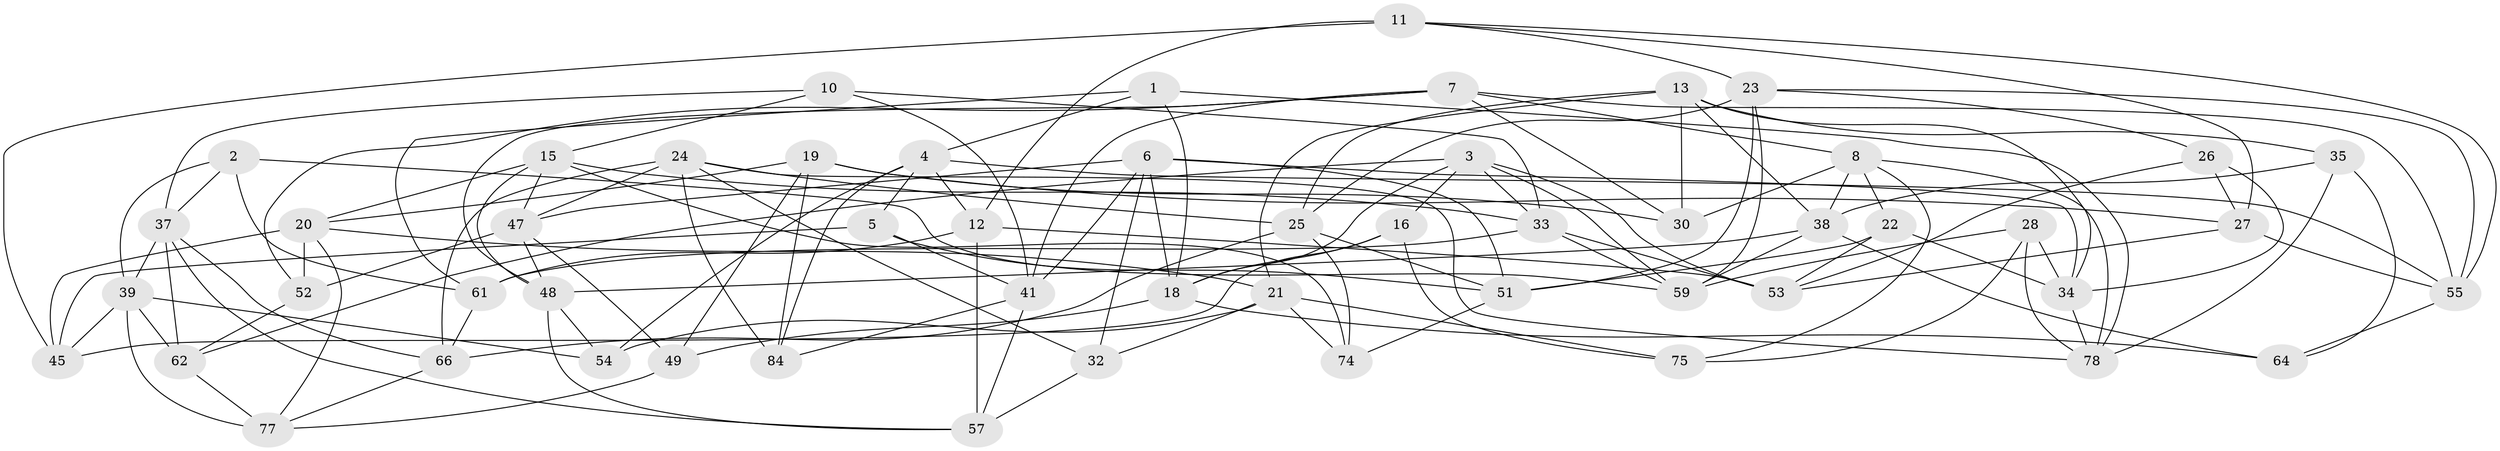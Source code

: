 // Generated by graph-tools (version 1.1) at 2025/52/02/27/25 19:52:32]
// undirected, 54 vertices, 139 edges
graph export_dot {
graph [start="1"]
  node [color=gray90,style=filled];
  1;
  2;
  3 [super="+68"];
  4 [super="+14"];
  5;
  6 [super="+17"];
  7 [super="+9"];
  8 [super="+42"];
  10;
  11 [super="+44"];
  12 [super="+86"];
  13 [super="+29"];
  15 [super="+69"];
  16;
  18 [super="+73"];
  19 [super="+43"];
  20 [super="+88"];
  21 [super="+40"];
  22;
  23 [super="+46"];
  24 [super="+89"];
  25 [super="+70"];
  26;
  27 [super="+31"];
  28;
  30;
  32;
  33 [super="+36"];
  34 [super="+79"];
  35;
  37 [super="+63"];
  38 [super="+58"];
  39 [super="+76"];
  41 [super="+72"];
  45 [super="+50"];
  47 [super="+85"];
  48 [super="+81"];
  49;
  51 [super="+71"];
  52;
  53 [super="+56"];
  54;
  55 [super="+60"];
  57 [super="+65"];
  59 [super="+83"];
  61 [super="+67"];
  62 [super="+82"];
  64;
  66 [super="+80"];
  74;
  75;
  77 [super="+90"];
  78 [super="+87"];
  84;
  1 -- 4;
  1 -- 18;
  1 -- 78;
  1 -- 61;
  2 -- 59;
  2 -- 37;
  2 -- 39;
  2 -- 61;
  3 -- 59;
  3 -- 16;
  3 -- 18;
  3 -- 62;
  3 -- 33;
  3 -- 53;
  4 -- 54;
  4 -- 5;
  4 -- 12;
  4 -- 84;
  4 -- 55;
  5 -- 41;
  5 -- 45;
  5 -- 51;
  6 -- 18;
  6 -- 32;
  6 -- 51;
  6 -- 47;
  6 -- 41;
  6 -- 34;
  7 -- 30;
  7 -- 48;
  7 -- 52;
  7 -- 55;
  7 -- 8;
  7 -- 41;
  8 -- 75;
  8 -- 38;
  8 -- 78;
  8 -- 22;
  8 -- 30;
  10 -- 33;
  10 -- 41;
  10 -- 37;
  10 -- 15;
  11 -- 45 [weight=2];
  11 -- 23;
  11 -- 27;
  11 -- 55;
  11 -- 12;
  12 -- 57 [weight=2];
  12 -- 53;
  12 -- 61;
  13 -- 34;
  13 -- 30;
  13 -- 35;
  13 -- 38;
  13 -- 21;
  13 -- 25;
  15 -- 20;
  15 -- 74;
  15 -- 33;
  15 -- 48;
  15 -- 47;
  16 -- 75;
  16 -- 18;
  16 -- 45;
  18 -- 49;
  18 -- 64;
  19 -- 30;
  19 -- 84;
  19 -- 27 [weight=2];
  19 -- 49;
  19 -- 20;
  20 -- 45;
  20 -- 77;
  20 -- 21;
  20 -- 52;
  21 -- 54;
  21 -- 75;
  21 -- 32;
  21 -- 74;
  22 -- 51;
  22 -- 34;
  22 -- 53;
  23 -- 25;
  23 -- 26;
  23 -- 59;
  23 -- 55;
  23 -- 51;
  24 -- 32;
  24 -- 47;
  24 -- 25;
  24 -- 84;
  24 -- 78;
  24 -- 66;
  25 -- 66;
  25 -- 74;
  25 -- 51;
  26 -- 34;
  26 -- 53;
  26 -- 27;
  27 -- 55;
  27 -- 53;
  28 -- 75;
  28 -- 59;
  28 -- 78;
  28 -- 34;
  32 -- 57;
  33 -- 59;
  33 -- 53;
  33 -- 61;
  34 -- 78;
  35 -- 64;
  35 -- 78;
  35 -- 38;
  37 -- 66;
  37 -- 57;
  37 -- 39;
  37 -- 62;
  38 -- 59;
  38 -- 48;
  38 -- 64;
  39 -- 77;
  39 -- 54;
  39 -- 45;
  39 -- 62;
  41 -- 57;
  41 -- 84;
  47 -- 52;
  47 -- 48;
  47 -- 49;
  48 -- 54;
  48 -- 57;
  49 -- 77;
  51 -- 74;
  52 -- 62;
  55 -- 64;
  61 -- 66 [weight=2];
  62 -- 77 [weight=2];
  66 -- 77;
}

